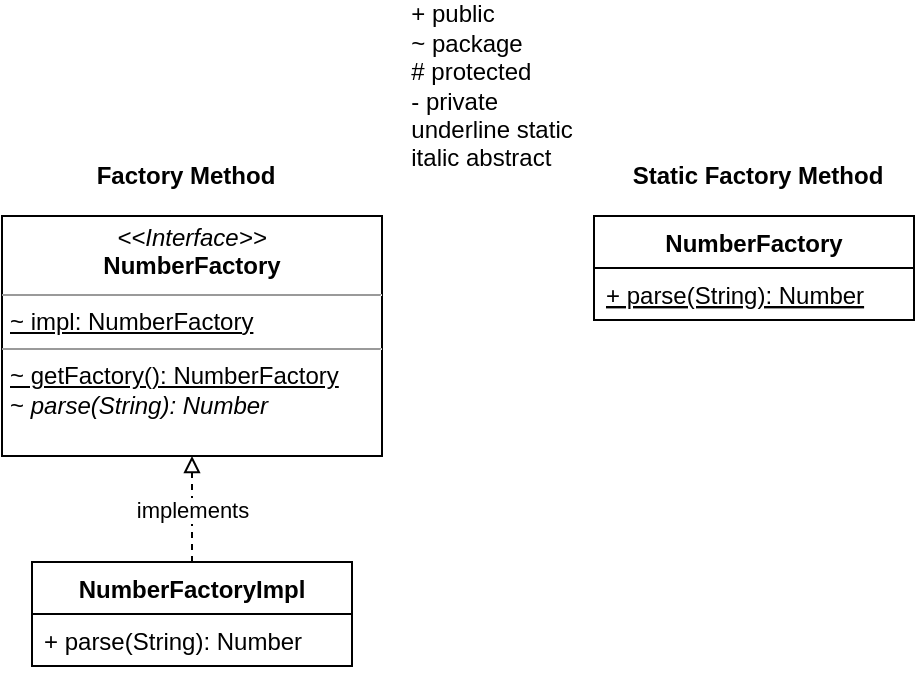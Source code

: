 <mxfile version="13.3.8" type="github"><diagram id="9LM2HgzO2beTKXGPVgXP" name="Page-1"><mxGraphModel dx="996" dy="536" grid="0" gridSize="10" guides="1" tooltips="1" connect="1" arrows="1" fold="1" page="0" pageScale="1" pageWidth="827" pageHeight="1169" math="0" shadow="0"><root><mxCell id="0"/><mxCell id="1" parent="0"/><mxCell id="YhDlRsUXTMIksN5AuTmG-6" value="&lt;p style=&quot;margin: 0px ; margin-top: 4px ; text-align: center&quot;&gt;&lt;i&gt;&amp;lt;&amp;lt;Interface&amp;gt;&amp;gt;&lt;/i&gt;&lt;br&gt;&lt;b&gt;NumberFactory&lt;/b&gt;&lt;/p&gt;&lt;hr size=&quot;1&quot;&gt;&lt;p style=&quot;margin: 0px ; margin-left: 4px&quot;&gt;&lt;u&gt;~ impl: NumberFactory&lt;/u&gt;&lt;br&gt;&lt;/p&gt;&lt;hr size=&quot;1&quot;&gt;&lt;p style=&quot;margin: 0px ; margin-left: 4px&quot;&gt;&lt;u&gt;~ getFactory(): NumberFactory&lt;/u&gt;&lt;br&gt;~ &lt;i&gt;parse(String): Number&lt;/i&gt;&lt;/p&gt;" style="verticalAlign=top;align=left;overflow=fill;fontSize=12;fontFamily=Helvetica;html=1;" vertex="1" parent="1"><mxGeometry x="177" y="214" width="190" height="120" as="geometry"/></mxCell><mxCell id="YhDlRsUXTMIksN5AuTmG-7" value="&lt;div style=&quot;text-align: left&quot;&gt;&lt;span&gt;+ public&lt;/span&gt;&lt;/div&gt;&lt;div style=&quot;text-align: left&quot;&gt;&lt;span&gt;~ package&lt;/span&gt;&lt;/div&gt;&lt;div style=&quot;text-align: left&quot;&gt;&lt;span&gt;# protected&lt;/span&gt;&lt;/div&gt;&lt;div style=&quot;text-align: left&quot;&gt;&lt;span&gt;- private&lt;/span&gt;&lt;/div&gt;&lt;div style=&quot;text-align: left&quot;&gt;&lt;span&gt;underline static&lt;/span&gt;&lt;/div&gt;&lt;div style=&quot;text-align: left&quot;&gt;&lt;span&gt;italic abstract&lt;/span&gt;&lt;/div&gt;" style="text;html=1;strokeColor=none;fillColor=none;align=center;verticalAlign=middle;whiteSpace=wrap;rounded=0;" vertex="1" parent="1"><mxGeometry x="376" y="139" width="92" height="20" as="geometry"/></mxCell><mxCell id="YhDlRsUXTMIksN5AuTmG-12" value="implements" style="edgeStyle=orthogonalEdgeStyle;rounded=0;orthogonalLoop=1;jettySize=auto;html=1;exitX=0.5;exitY=0;exitDx=0;exitDy=0;dashed=1;endArrow=block;endFill=0;" edge="1" parent="1" source="YhDlRsUXTMIksN5AuTmG-8" target="YhDlRsUXTMIksN5AuTmG-6"><mxGeometry relative="1" as="geometry"/></mxCell><mxCell id="YhDlRsUXTMIksN5AuTmG-8" value="NumberFactoryImpl" style="swimlane;fontStyle=1;align=center;verticalAlign=top;childLayout=stackLayout;horizontal=1;startSize=26;horizontalStack=0;resizeParent=1;resizeParentMax=0;resizeLast=0;collapsible=1;marginBottom=0;" vertex="1" parent="1"><mxGeometry x="192" y="387" width="160" height="52" as="geometry"><mxRectangle x="192" y="387" width="140" height="26" as="alternateBounds"/></mxGeometry></mxCell><mxCell id="YhDlRsUXTMIksN5AuTmG-11" value="+ parse(String): Number" style="text;strokeColor=none;fillColor=none;align=left;verticalAlign=top;spacingLeft=4;spacingRight=4;overflow=hidden;rotatable=0;points=[[0,0.5],[1,0.5]];portConstraint=eastwest;" vertex="1" parent="YhDlRsUXTMIksN5AuTmG-8"><mxGeometry y="26" width="160" height="26" as="geometry"/></mxCell><mxCell id="YhDlRsUXTMIksN5AuTmG-13" value="Factory Method" style="text;align=center;fontStyle=1;verticalAlign=middle;spacingLeft=3;spacingRight=3;strokeColor=none;rotatable=0;points=[[0,0.5],[1,0.5]];portConstraint=eastwest;" vertex="1" parent="1"><mxGeometry x="229" y="180" width="80" height="26" as="geometry"/></mxCell><mxCell id="YhDlRsUXTMIksN5AuTmG-14" value="Static Factory Method" style="text;align=center;fontStyle=1;verticalAlign=middle;spacingLeft=3;spacingRight=3;strokeColor=none;rotatable=0;points=[[0,0.5],[1,0.5]];portConstraint=eastwest;" vertex="1" parent="1"><mxGeometry x="515" y="180" width="80" height="26" as="geometry"/></mxCell><mxCell id="YhDlRsUXTMIksN5AuTmG-15" value="NumberFactory" style="swimlane;fontStyle=1;align=center;verticalAlign=top;childLayout=stackLayout;horizontal=1;startSize=26;horizontalStack=0;resizeParent=1;resizeParentMax=0;resizeLast=0;collapsible=1;marginBottom=0;" vertex="1" parent="1"><mxGeometry x="473" y="214" width="160" height="52" as="geometry"/></mxCell><mxCell id="YhDlRsUXTMIksN5AuTmG-18" value="+ parse(String): Number" style="text;strokeColor=none;fillColor=none;align=left;verticalAlign=top;spacingLeft=4;spacingRight=4;overflow=hidden;rotatable=0;points=[[0,0.5],[1,0.5]];portConstraint=eastwest;fontStyle=4" vertex="1" parent="YhDlRsUXTMIksN5AuTmG-15"><mxGeometry y="26" width="160" height="26" as="geometry"/></mxCell></root></mxGraphModel></diagram></mxfile>